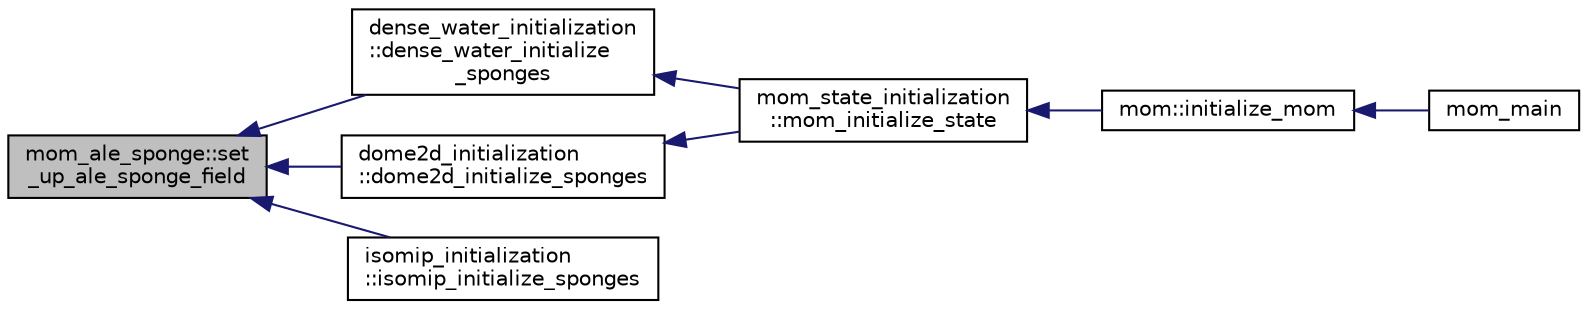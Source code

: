 digraph "mom_ale_sponge::set_up_ale_sponge_field"
{
 // INTERACTIVE_SVG=YES
  edge [fontname="Helvetica",fontsize="10",labelfontname="Helvetica",labelfontsize="10"];
  node [fontname="Helvetica",fontsize="10",shape=record];
  rankdir="LR";
  Node24 [label="mom_ale_sponge::set\l_up_ale_sponge_field",height=0.2,width=0.4,color="black", fillcolor="grey75", style="filled", fontcolor="black"];
  Node24 -> Node25 [dir="back",color="midnightblue",fontsize="10",style="solid",fontname="Helvetica"];
  Node25 [label="dense_water_initialization\l::dense_water_initialize\l_sponges",height=0.2,width=0.4,color="black", fillcolor="white", style="filled",URL="$namespacedense__water__initialization.html#ad2b426d6c4abc03ad3adf965cb9cf7f0",tooltip="Initialize the restoring sponges for the dense water experiment. "];
  Node25 -> Node26 [dir="back",color="midnightblue",fontsize="10",style="solid",fontname="Helvetica"];
  Node26 [label="mom_state_initialization\l::mom_initialize_state",height=0.2,width=0.4,color="black", fillcolor="white", style="filled",URL="$namespacemom__state__initialization.html#af4e854627c6572332ba3fd895f169321"];
  Node26 -> Node27 [dir="back",color="midnightblue",fontsize="10",style="solid",fontname="Helvetica"];
  Node27 [label="mom::initialize_mom",height=0.2,width=0.4,color="black", fillcolor="white", style="filled",URL="$namespacemom.html#a0be2869fef30e1e0604facfe1b41555d",tooltip="This subroutine initializes MOM. "];
  Node27 -> Node28 [dir="back",color="midnightblue",fontsize="10",style="solid",fontname="Helvetica"];
  Node28 [label="mom_main",height=0.2,width=0.4,color="black", fillcolor="white", style="filled",URL="$MOM__driver_8F90.html#a08fffeb2d8e8acbf9ed4609be6d258c6"];
  Node24 -> Node29 [dir="back",color="midnightblue",fontsize="10",style="solid",fontname="Helvetica"];
  Node29 [label="dome2d_initialization\l::dome2d_initialize_sponges",height=0.2,width=0.4,color="black", fillcolor="white", style="filled",URL="$namespacedome2d__initialization.html#ab0df2b602fe1c83baa66ba03cc2c6dd4",tooltip="Set up sponges in 2d DOME configuration. "];
  Node29 -> Node26 [dir="back",color="midnightblue",fontsize="10",style="solid",fontname="Helvetica"];
  Node24 -> Node30 [dir="back",color="midnightblue",fontsize="10",style="solid",fontname="Helvetica"];
  Node30 [label="isomip_initialization\l::isomip_initialize_sponges",height=0.2,width=0.4,color="black", fillcolor="white", style="filled",URL="$namespaceisomip__initialization.html#a672219a0070f4491fc1a8d9c20c6c1e4",tooltip="Sets up the the inverse restoration time (Idamp), and. "];
}
